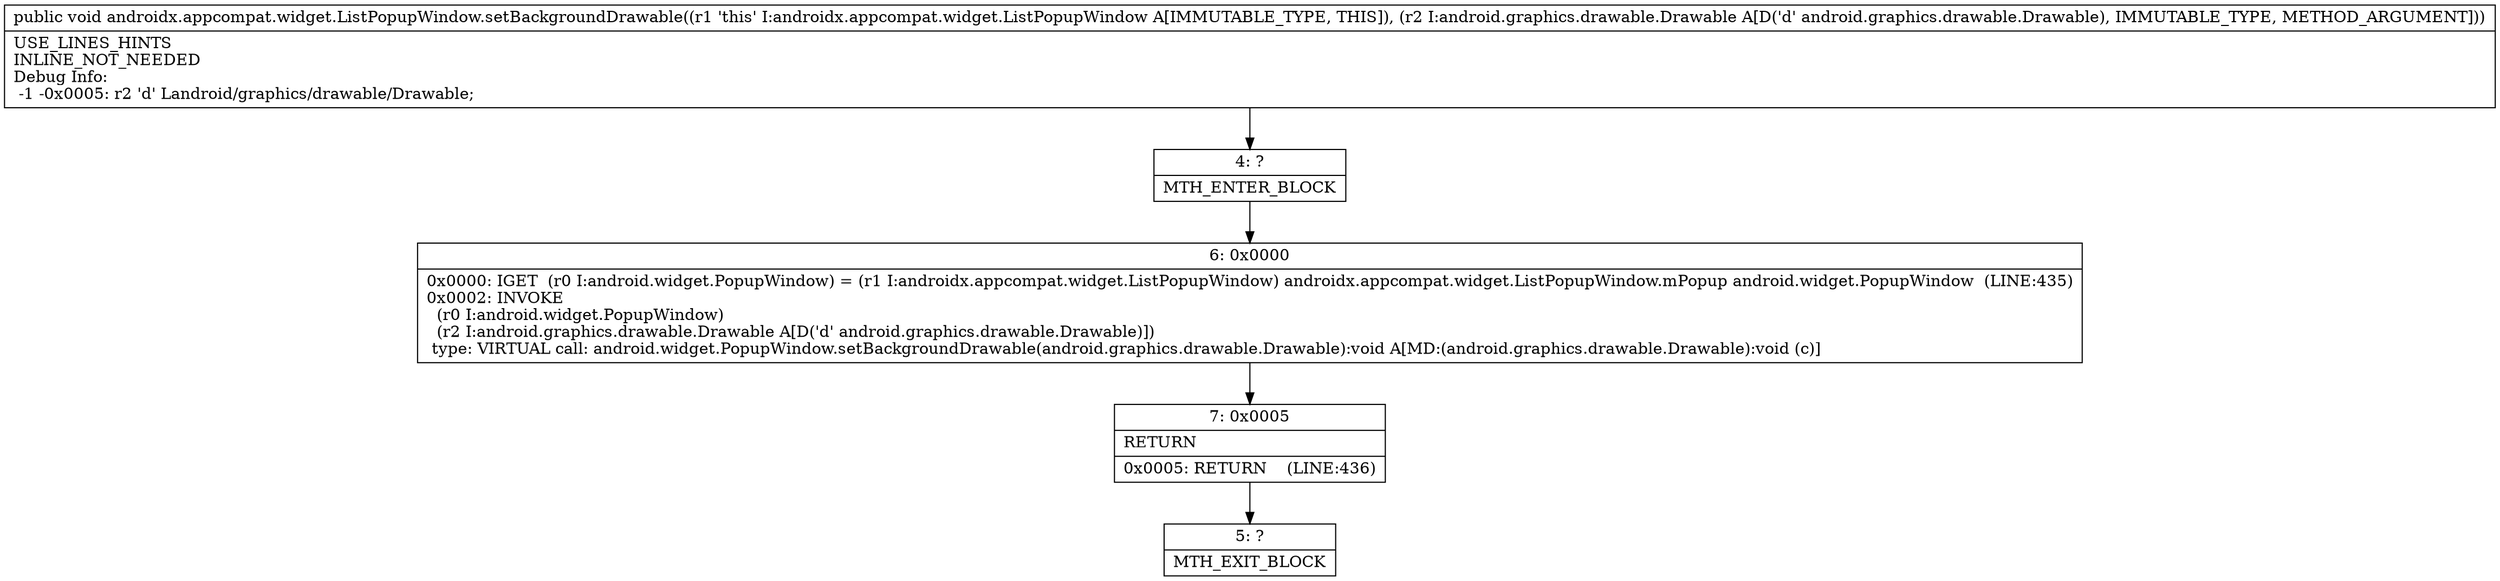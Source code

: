 digraph "CFG forandroidx.appcompat.widget.ListPopupWindow.setBackgroundDrawable(Landroid\/graphics\/drawable\/Drawable;)V" {
Node_4 [shape=record,label="{4\:\ ?|MTH_ENTER_BLOCK\l}"];
Node_6 [shape=record,label="{6\:\ 0x0000|0x0000: IGET  (r0 I:android.widget.PopupWindow) = (r1 I:androidx.appcompat.widget.ListPopupWindow) androidx.appcompat.widget.ListPopupWindow.mPopup android.widget.PopupWindow  (LINE:435)\l0x0002: INVOKE  \l  (r0 I:android.widget.PopupWindow)\l  (r2 I:android.graphics.drawable.Drawable A[D('d' android.graphics.drawable.Drawable)])\l type: VIRTUAL call: android.widget.PopupWindow.setBackgroundDrawable(android.graphics.drawable.Drawable):void A[MD:(android.graphics.drawable.Drawable):void (c)]\l}"];
Node_7 [shape=record,label="{7\:\ 0x0005|RETURN\l|0x0005: RETURN    (LINE:436)\l}"];
Node_5 [shape=record,label="{5\:\ ?|MTH_EXIT_BLOCK\l}"];
MethodNode[shape=record,label="{public void androidx.appcompat.widget.ListPopupWindow.setBackgroundDrawable((r1 'this' I:androidx.appcompat.widget.ListPopupWindow A[IMMUTABLE_TYPE, THIS]), (r2 I:android.graphics.drawable.Drawable A[D('d' android.graphics.drawable.Drawable), IMMUTABLE_TYPE, METHOD_ARGUMENT]))  | USE_LINES_HINTS\lINLINE_NOT_NEEDED\lDebug Info:\l  \-1 \-0x0005: r2 'd' Landroid\/graphics\/drawable\/Drawable;\l}"];
MethodNode -> Node_4;Node_4 -> Node_6;
Node_6 -> Node_7;
Node_7 -> Node_5;
}

